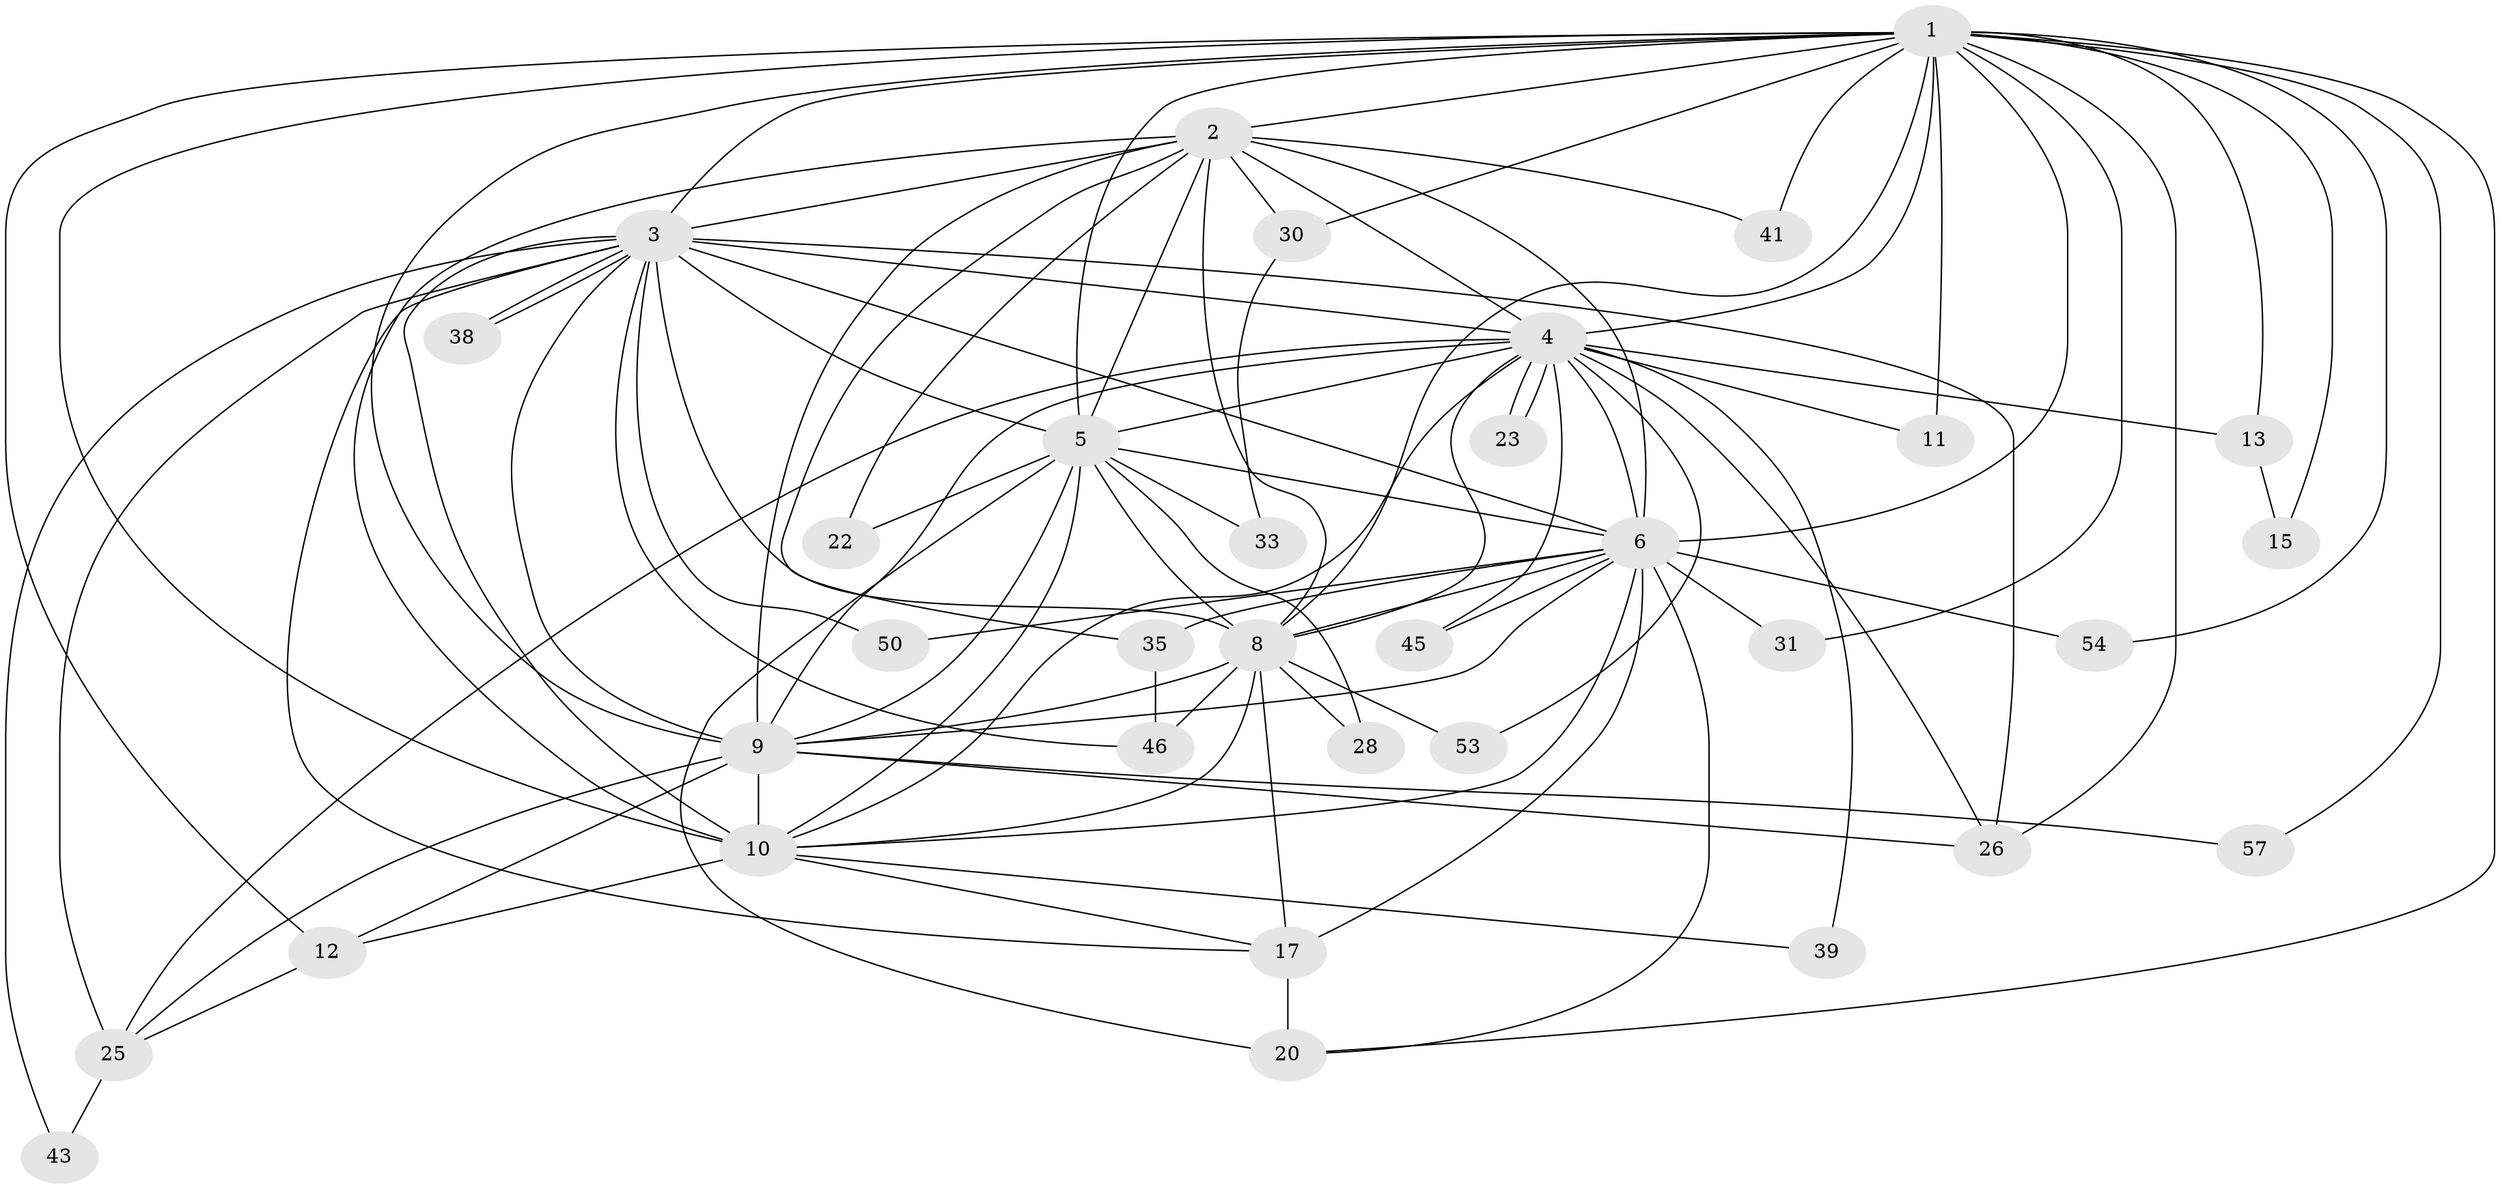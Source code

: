 // original degree distribution, {22: 0.017241379310344827, 13: 0.017241379310344827, 23: 0.017241379310344827, 18: 0.017241379310344827, 14: 0.05172413793103448, 16: 0.017241379310344827, 12: 0.017241379310344827, 15: 0.017241379310344827, 2: 0.5689655172413793, 4: 0.034482758620689655, 3: 0.15517241379310345, 5: 0.06896551724137931}
// Generated by graph-tools (version 1.1) at 2025/17/03/04/25 18:17:19]
// undirected, 34 vertices, 96 edges
graph export_dot {
graph [start="1"]
  node [color=gray90,style=filled];
  1 [super="+14"];
  2;
  3 [super="+16"];
  4;
  5;
  6 [super="+7+21+42+18+55"];
  8 [super="+37"];
  9 [super="+27+24"];
  10 [super="+48+44"];
  11;
  12;
  13;
  15;
  17 [super="+47+19"];
  20 [super="+29+40"];
  22;
  23;
  25 [super="+49+36"];
  26 [super="+34"];
  28;
  30;
  31;
  33;
  35;
  38;
  39;
  41;
  43;
  45;
  46 [super="+56"];
  50;
  53;
  54;
  57;
  1 -- 2;
  1 -- 3;
  1 -- 4;
  1 -- 5;
  1 -- 6 [weight=3];
  1 -- 8;
  1 -- 9;
  1 -- 10 [weight=2];
  1 -- 11;
  1 -- 12;
  1 -- 13;
  1 -- 15;
  1 -- 26;
  1 -- 30;
  1 -- 31;
  1 -- 41;
  1 -- 54;
  1 -- 57;
  1 -- 20;
  2 -- 3;
  2 -- 4;
  2 -- 5;
  2 -- 6 [weight=2];
  2 -- 8;
  2 -- 9;
  2 -- 10;
  2 -- 22;
  2 -- 30;
  2 -- 35;
  2 -- 41;
  3 -- 4;
  3 -- 5;
  3 -- 6 [weight=4];
  3 -- 8 [weight=2];
  3 -- 9 [weight=3];
  3 -- 10 [weight=2];
  3 -- 17;
  3 -- 25;
  3 -- 38;
  3 -- 38;
  3 -- 43;
  3 -- 46;
  3 -- 50;
  3 -- 26;
  4 -- 5;
  4 -- 6 [weight=2];
  4 -- 8;
  4 -- 9;
  4 -- 10;
  4 -- 11;
  4 -- 13;
  4 -- 23;
  4 -- 23;
  4 -- 26;
  4 -- 39;
  4 -- 45;
  4 -- 53;
  4 -- 25;
  5 -- 6 [weight=3];
  5 -- 8;
  5 -- 9;
  5 -- 10;
  5 -- 20;
  5 -- 22;
  5 -- 28;
  5 -- 33;
  6 -- 8 [weight=3];
  6 -- 9 [weight=2];
  6 -- 10 [weight=2];
  6 -- 35;
  6 -- 45;
  6 -- 54;
  6 -- 31;
  6 -- 50;
  6 -- 20;
  6 -- 17;
  8 -- 9;
  8 -- 10;
  8 -- 28;
  8 -- 46;
  8 -- 53;
  8 -- 17;
  9 -- 10 [weight=2];
  9 -- 25;
  9 -- 57;
  9 -- 26;
  9 -- 12;
  10 -- 12;
  10 -- 17;
  10 -- 39;
  12 -- 25;
  13 -- 15;
  17 -- 20 [weight=2];
  25 -- 43;
  30 -- 33;
  35 -- 46;
}
